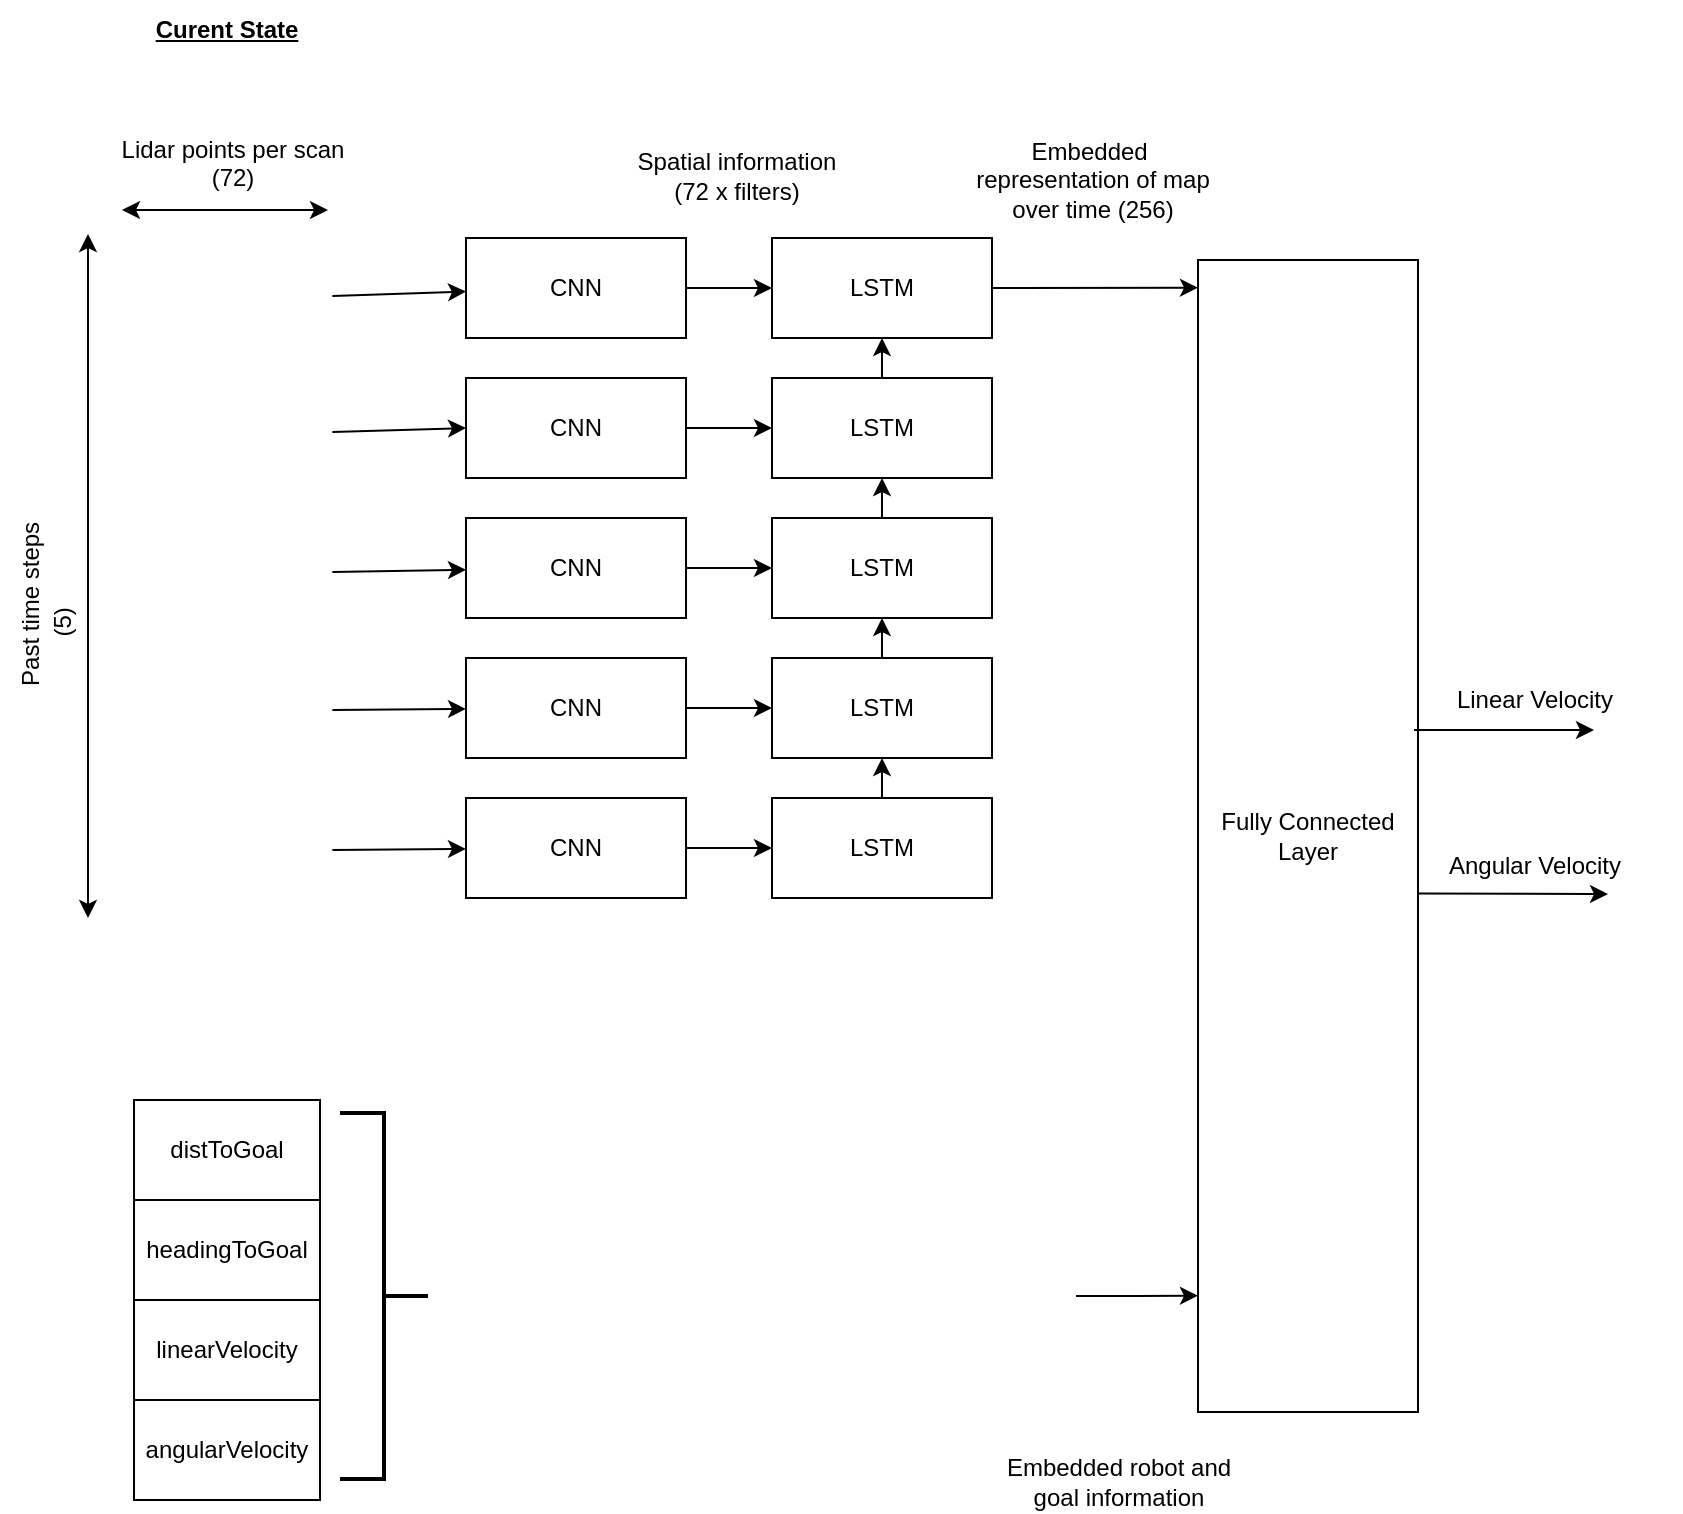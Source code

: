 <mxfile version="26.1.3">
  <diagram name="Page-1" id="2XTDRZ49NLIbL1LMWRJv">
    <mxGraphModel dx="1434" dy="738" grid="0" gridSize="10" guides="1" tooltips="1" connect="1" arrows="1" fold="1" page="1" pageScale="1" pageWidth="850" pageHeight="1100" math="0" shadow="0">
      <root>
        <mxCell id="0" />
        <mxCell id="1" parent="0" />
        <mxCell id="sfyr1FewhB0_T64nZSGB-2" value="CNN" style="html=1;whiteSpace=wrap;" vertex="1" parent="1">
          <mxGeometry x="257" y="163" width="110" height="50" as="geometry" />
        </mxCell>
        <mxCell id="sfyr1FewhB0_T64nZSGB-3" value="CNN" style="html=1;whiteSpace=wrap;" vertex="1" parent="1">
          <mxGeometry x="257" y="233" width="110" height="50" as="geometry" />
        </mxCell>
        <mxCell id="sfyr1FewhB0_T64nZSGB-4" value="CNN" style="html=1;whiteSpace=wrap;" vertex="1" parent="1">
          <mxGeometry x="257" y="303" width="110" height="50" as="geometry" />
        </mxCell>
        <mxCell id="sfyr1FewhB0_T64nZSGB-5" value="CNN" style="html=1;whiteSpace=wrap;" vertex="1" parent="1">
          <mxGeometry x="257" y="373" width="110" height="50" as="geometry" />
        </mxCell>
        <mxCell id="sfyr1FewhB0_T64nZSGB-6" value="CNN" style="html=1;whiteSpace=wrap;" vertex="1" parent="1">
          <mxGeometry x="257" y="443" width="110" height="50" as="geometry" />
        </mxCell>
        <mxCell id="sfyr1FewhB0_T64nZSGB-39" value="" style="shape=image;verticalLabelPosition=bottom;labelBackgroundColor=default;verticalAlign=top;aspect=fixed;imageAspect=0;image=https://support.minitab.com/en-us/minitab/media/generated-content/images/connectline_scatterplot_def.png;" vertex="1" parent="1">
          <mxGeometry x="85" y="434" width="105.19" height="70" as="geometry" />
        </mxCell>
        <mxCell id="sfyr1FewhB0_T64nZSGB-40" value="Lidar points per scan" style="text;html=1;align=center;verticalAlign=middle;whiteSpace=wrap;rounded=0;" vertex="1" parent="1">
          <mxGeometry x="78" y="104" width="124.91" height="30" as="geometry" />
        </mxCell>
        <mxCell id="sfyr1FewhB0_T64nZSGB-44" value="" style="shape=image;verticalLabelPosition=bottom;labelBackgroundColor=default;verticalAlign=top;aspect=fixed;imageAspect=0;image=https://support.minitab.com/en-us/minitab/media/generated-content/images/connectline_scatterplot_def.png;" vertex="1" parent="1">
          <mxGeometry x="85" y="157" width="105.19" height="70" as="geometry" />
        </mxCell>
        <mxCell id="sfyr1FewhB0_T64nZSGB-45" value="" style="shape=image;verticalLabelPosition=bottom;labelBackgroundColor=default;verticalAlign=top;aspect=fixed;imageAspect=0;image=https://support.minitab.com/en-us/minitab/media/generated-content/images/connectline_scatterplot_def.png;" vertex="1" parent="1">
          <mxGeometry x="85" y="225" width="105.19" height="70" as="geometry" />
        </mxCell>
        <mxCell id="sfyr1FewhB0_T64nZSGB-46" value="" style="shape=image;verticalLabelPosition=bottom;labelBackgroundColor=default;verticalAlign=top;aspect=fixed;imageAspect=0;image=https://support.minitab.com/en-us/minitab/media/generated-content/images/connectline_scatterplot_def.png;" vertex="1" parent="1">
          <mxGeometry x="85" y="295" width="105.19" height="70" as="geometry" />
        </mxCell>
        <mxCell id="sfyr1FewhB0_T64nZSGB-47" value="" style="shape=image;verticalLabelPosition=bottom;labelBackgroundColor=default;verticalAlign=top;aspect=fixed;imageAspect=0;image=https://support.minitab.com/en-us/minitab/media/generated-content/images/connectline_scatterplot_def.png;" vertex="1" parent="1">
          <mxGeometry x="85" y="364" width="105.19" height="70" as="geometry" />
        </mxCell>
        <mxCell id="sfyr1FewhB0_T64nZSGB-48" value="" style="endArrow=classic;startArrow=classic;html=1;rounded=0;" edge="1" parent="1">
          <mxGeometry width="50" height="50" relative="1" as="geometry">
            <mxPoint x="85" y="149" as="sourcePoint" />
            <mxPoint x="188" y="149" as="targetPoint" />
          </mxGeometry>
        </mxCell>
        <mxCell id="sfyr1FewhB0_T64nZSGB-49" value="(72)" style="text;html=1;align=center;verticalAlign=middle;whiteSpace=wrap;rounded=0;" vertex="1" parent="1">
          <mxGeometry x="78" y="118" width="124.91" height="30" as="geometry" />
        </mxCell>
        <mxCell id="sfyr1FewhB0_T64nZSGB-52" value="Past time steps" style="text;html=1;align=center;verticalAlign=middle;whiteSpace=wrap;rounded=0;rotation=-90;" vertex="1" parent="1">
          <mxGeometry x="-23" y="331" width="124.91" height="30" as="geometry" />
        </mxCell>
        <mxCell id="sfyr1FewhB0_T64nZSGB-53" value="(5)" style="text;html=1;align=center;verticalAlign=middle;whiteSpace=wrap;rounded=0;rotation=-90;" vertex="1" parent="1">
          <mxGeometry x="-7" y="340" width="124.91" height="30" as="geometry" />
        </mxCell>
        <mxCell id="sfyr1FewhB0_T64nZSGB-54" value="" style="endArrow=classic;startArrow=classic;html=1;rounded=0;" edge="1" parent="1">
          <mxGeometry width="50" height="50" relative="1" as="geometry">
            <mxPoint x="68" y="503" as="sourcePoint" />
            <mxPoint x="68" y="161" as="targetPoint" />
          </mxGeometry>
        </mxCell>
        <mxCell id="sfyr1FewhB0_T64nZSGB-55" value="LSTM" style="html=1;whiteSpace=wrap;" vertex="1" parent="1">
          <mxGeometry x="410" y="163" width="110" height="50" as="geometry" />
        </mxCell>
        <mxCell id="sfyr1FewhB0_T64nZSGB-56" value="LSTM" style="html=1;whiteSpace=wrap;" vertex="1" parent="1">
          <mxGeometry x="410" y="233" width="110" height="50" as="geometry" />
        </mxCell>
        <mxCell id="sfyr1FewhB0_T64nZSGB-57" value="LSTM" style="html=1;whiteSpace=wrap;" vertex="1" parent="1">
          <mxGeometry x="410" y="303" width="110" height="50" as="geometry" />
        </mxCell>
        <mxCell id="sfyr1FewhB0_T64nZSGB-58" value="LSTM" style="html=1;whiteSpace=wrap;" vertex="1" parent="1">
          <mxGeometry x="410" y="373" width="110" height="50" as="geometry" />
        </mxCell>
        <mxCell id="sfyr1FewhB0_T64nZSGB-59" value="LSTM" style="html=1;whiteSpace=wrap;" vertex="1" parent="1">
          <mxGeometry x="410" y="443" width="110" height="50" as="geometry" />
        </mxCell>
        <mxCell id="sfyr1FewhB0_T64nZSGB-60" value="" style="endArrow=classic;html=1;rounded=0;exitX=0.5;exitY=0;exitDx=0;exitDy=0;entryX=0.5;entryY=1;entryDx=0;entryDy=0;" edge="1" parent="1" source="sfyr1FewhB0_T64nZSGB-59" target="sfyr1FewhB0_T64nZSGB-58">
          <mxGeometry width="50" height="50" relative="1" as="geometry">
            <mxPoint x="441" y="342" as="sourcePoint" />
            <mxPoint x="491" y="292" as="targetPoint" />
          </mxGeometry>
        </mxCell>
        <mxCell id="sfyr1FewhB0_T64nZSGB-61" value="" style="endArrow=classic;html=1;rounded=0;exitX=0.5;exitY=0;exitDx=0;exitDy=0;entryX=0.5;entryY=1;entryDx=0;entryDy=0;" edge="1" parent="1" source="sfyr1FewhB0_T64nZSGB-58" target="sfyr1FewhB0_T64nZSGB-57">
          <mxGeometry width="50" height="50" relative="1" as="geometry">
            <mxPoint x="441" y="342" as="sourcePoint" />
            <mxPoint x="491" y="292" as="targetPoint" />
          </mxGeometry>
        </mxCell>
        <mxCell id="sfyr1FewhB0_T64nZSGB-62" value="" style="endArrow=classic;html=1;rounded=0;exitX=0.5;exitY=0;exitDx=0;exitDy=0;entryX=0.5;entryY=1;entryDx=0;entryDy=0;" edge="1" parent="1" source="sfyr1FewhB0_T64nZSGB-57" target="sfyr1FewhB0_T64nZSGB-56">
          <mxGeometry width="50" height="50" relative="1" as="geometry">
            <mxPoint x="592" y="329" as="sourcePoint" />
            <mxPoint x="642" y="279" as="targetPoint" />
          </mxGeometry>
        </mxCell>
        <mxCell id="sfyr1FewhB0_T64nZSGB-63" value="" style="endArrow=classic;html=1;rounded=0;exitX=0.5;exitY=0;exitDx=0;exitDy=0;entryX=0.5;entryY=1;entryDx=0;entryDy=0;" edge="1" parent="1" source="sfyr1FewhB0_T64nZSGB-56" target="sfyr1FewhB0_T64nZSGB-55">
          <mxGeometry width="50" height="50" relative="1" as="geometry">
            <mxPoint x="650" y="306" as="sourcePoint" />
            <mxPoint x="700" y="256" as="targetPoint" />
          </mxGeometry>
        </mxCell>
        <mxCell id="sfyr1FewhB0_T64nZSGB-64" value="" style="endArrow=classic;html=1;rounded=0;exitX=1;exitY=0.5;exitDx=0;exitDy=0;entryX=0;entryY=0.5;entryDx=0;entryDy=0;" edge="1" parent="1" source="sfyr1FewhB0_T64nZSGB-6" target="sfyr1FewhB0_T64nZSGB-59">
          <mxGeometry width="50" height="50" relative="1" as="geometry">
            <mxPoint x="660" y="316" as="sourcePoint" />
            <mxPoint x="710" y="266" as="targetPoint" />
          </mxGeometry>
        </mxCell>
        <mxCell id="sfyr1FewhB0_T64nZSGB-65" value="" style="endArrow=classic;html=1;rounded=0;exitX=1;exitY=0.5;exitDx=0;exitDy=0;" edge="1" parent="1" source="sfyr1FewhB0_T64nZSGB-5" target="sfyr1FewhB0_T64nZSGB-58">
          <mxGeometry width="50" height="50" relative="1" as="geometry">
            <mxPoint x="670" y="326" as="sourcePoint" />
            <mxPoint x="720" y="276" as="targetPoint" />
          </mxGeometry>
        </mxCell>
        <mxCell id="sfyr1FewhB0_T64nZSGB-66" value="" style="endArrow=classic;html=1;rounded=0;exitX=1;exitY=0.5;exitDx=0;exitDy=0;entryX=0;entryY=0.5;entryDx=0;entryDy=0;" edge="1" parent="1" source="sfyr1FewhB0_T64nZSGB-4" target="sfyr1FewhB0_T64nZSGB-57">
          <mxGeometry width="50" height="50" relative="1" as="geometry">
            <mxPoint x="680" y="336" as="sourcePoint" />
            <mxPoint x="730" y="286" as="targetPoint" />
          </mxGeometry>
        </mxCell>
        <mxCell id="sfyr1FewhB0_T64nZSGB-67" value="" style="endArrow=classic;html=1;rounded=0;exitX=1;exitY=0.5;exitDx=0;exitDy=0;entryX=0;entryY=0.5;entryDx=0;entryDy=0;" edge="1" parent="1" source="sfyr1FewhB0_T64nZSGB-3" target="sfyr1FewhB0_T64nZSGB-56">
          <mxGeometry width="50" height="50" relative="1" as="geometry">
            <mxPoint x="690" y="346" as="sourcePoint" />
            <mxPoint x="740" y="296" as="targetPoint" />
          </mxGeometry>
        </mxCell>
        <mxCell id="sfyr1FewhB0_T64nZSGB-68" value="" style="endArrow=classic;html=1;rounded=0;exitX=1;exitY=0.5;exitDx=0;exitDy=0;entryX=0;entryY=0.5;entryDx=0;entryDy=0;" edge="1" parent="1" source="sfyr1FewhB0_T64nZSGB-2" target="sfyr1FewhB0_T64nZSGB-55">
          <mxGeometry width="50" height="50" relative="1" as="geometry">
            <mxPoint x="700" y="356" as="sourcePoint" />
            <mxPoint x="750" y="306" as="targetPoint" />
          </mxGeometry>
        </mxCell>
        <mxCell id="sfyr1FewhB0_T64nZSGB-69" value="" style="endArrow=classic;html=1;rounded=0;exitX=1;exitY=0.5;exitDx=0;exitDy=0;entryX=0;entryY=0.024;entryDx=0;entryDy=0;entryPerimeter=0;" edge="1" parent="1" source="sfyr1FewhB0_T64nZSGB-55" target="sfyr1FewhB0_T64nZSGB-85">
          <mxGeometry width="50" height="50" relative="1" as="geometry">
            <mxPoint x="517" y="219" as="sourcePoint" />
            <mxPoint x="586" y="188" as="targetPoint" />
          </mxGeometry>
        </mxCell>
        <mxCell id="sfyr1FewhB0_T64nZSGB-70" value="Embedded&amp;nbsp; representation of map over time (256)" style="text;html=1;align=center;verticalAlign=middle;whiteSpace=wrap;rounded=0;" vertex="1" parent="1">
          <mxGeometry x="505" y="118" width="131" height="31" as="geometry" />
        </mxCell>
        <mxCell id="sfyr1FewhB0_T64nZSGB-71" value="distToGoal" style="html=1;whiteSpace=wrap;" vertex="1" parent="1">
          <mxGeometry x="91" y="594" width="93" height="50" as="geometry" />
        </mxCell>
        <mxCell id="sfyr1FewhB0_T64nZSGB-72" value="angularVelocity" style="html=1;whiteSpace=wrap;" vertex="1" parent="1">
          <mxGeometry x="91" y="744" width="93" height="50" as="geometry" />
        </mxCell>
        <mxCell id="sfyr1FewhB0_T64nZSGB-73" value="linearVelocity" style="html=1;whiteSpace=wrap;" vertex="1" parent="1">
          <mxGeometry x="91" y="694" width="93" height="50" as="geometry" />
        </mxCell>
        <mxCell id="sfyr1FewhB0_T64nZSGB-74" value="headingToGoal" style="html=1;whiteSpace=wrap;" vertex="1" parent="1">
          <mxGeometry x="91" y="644" width="93" height="50" as="geometry" />
        </mxCell>
        <mxCell id="sfyr1FewhB0_T64nZSGB-76" value="" style="shape=image;verticalLabelPosition=bottom;labelBackgroundColor=default;verticalAlign=top;aspect=fixed;imageAspect=0;image=https://www.researchgate.net/publication/341315024/figure/fig2/AS:890352718344199@1589288038104/A-four-layer-MLP-Because-the-input-layer-does-not-participate-in-the-calculation-this.png;" vertex="1" parent="1">
          <mxGeometry x="232" y="623.5" width="330.02" height="137" as="geometry" />
        </mxCell>
        <mxCell id="sfyr1FewhB0_T64nZSGB-78" value="" style="strokeWidth=2;html=1;shape=mxgraph.flowchart.annotation_2;align=left;labelPosition=right;pointerEvents=1;rotation=-180;" vertex="1" parent="1">
          <mxGeometry x="194" y="600.5" width="44" height="183" as="geometry" />
        </mxCell>
        <mxCell id="sfyr1FewhB0_T64nZSGB-85" value="Fully Connected Layer" style="html=1;whiteSpace=wrap;" vertex="1" parent="1">
          <mxGeometry x="623" y="174" width="110" height="576" as="geometry" />
        </mxCell>
        <mxCell id="sfyr1FewhB0_T64nZSGB-86" value="" style="endArrow=classic;html=1;rounded=0;exitX=1;exitY=0.5;exitDx=0;exitDy=0;entryX=0;entryY=0.5;entryDx=0;entryDy=0;" edge="1" parent="1" source="sfyr1FewhB0_T64nZSGB-45" target="sfyr1FewhB0_T64nZSGB-3">
          <mxGeometry width="50" height="50" relative="1" as="geometry">
            <mxPoint x="350" y="268" as="sourcePoint" />
            <mxPoint x="225" y="249" as="targetPoint" />
          </mxGeometry>
        </mxCell>
        <mxCell id="sfyr1FewhB0_T64nZSGB-87" value="" style="endArrow=classic;html=1;rounded=0;exitX=1;exitY=0.5;exitDx=0;exitDy=0;" edge="1" parent="1" source="sfyr1FewhB0_T64nZSGB-44" target="sfyr1FewhB0_T64nZSGB-2">
          <mxGeometry width="50" height="50" relative="1" as="geometry">
            <mxPoint x="360" y="278" as="sourcePoint" />
            <mxPoint x="403" y="278" as="targetPoint" />
          </mxGeometry>
        </mxCell>
        <mxCell id="sfyr1FewhB0_T64nZSGB-88" value="" style="endArrow=classic;html=1;rounded=0;exitX=1;exitY=0.5;exitDx=0;exitDy=0;" edge="1" parent="1" source="sfyr1FewhB0_T64nZSGB-46" target="sfyr1FewhB0_T64nZSGB-4">
          <mxGeometry width="50" height="50" relative="1" as="geometry">
            <mxPoint x="370" y="288" as="sourcePoint" />
            <mxPoint x="413" y="288" as="targetPoint" />
          </mxGeometry>
        </mxCell>
        <mxCell id="sfyr1FewhB0_T64nZSGB-89" value="" style="endArrow=classic;html=1;rounded=0;exitX=1;exitY=0.5;exitDx=0;exitDy=0;" edge="1" parent="1" source="sfyr1FewhB0_T64nZSGB-47" target="sfyr1FewhB0_T64nZSGB-5">
          <mxGeometry width="50" height="50" relative="1" as="geometry">
            <mxPoint x="380" y="298" as="sourcePoint" />
            <mxPoint x="423" y="298" as="targetPoint" />
          </mxGeometry>
        </mxCell>
        <mxCell id="sfyr1FewhB0_T64nZSGB-90" value="" style="endArrow=classic;html=1;rounded=0;exitX=1;exitY=0.5;exitDx=0;exitDy=0;" edge="1" parent="1" source="sfyr1FewhB0_T64nZSGB-39" target="sfyr1FewhB0_T64nZSGB-6">
          <mxGeometry width="50" height="50" relative="1" as="geometry">
            <mxPoint x="390" y="308" as="sourcePoint" />
            <mxPoint x="433" y="308" as="targetPoint" />
          </mxGeometry>
        </mxCell>
        <mxCell id="sfyr1FewhB0_T64nZSGB-91" value="Spatial information&lt;div&gt;(72 x filters)&lt;/div&gt;" style="text;html=1;align=center;verticalAlign=middle;whiteSpace=wrap;rounded=0;" vertex="1" parent="1">
          <mxGeometry x="320" y="116" width="145" height="32" as="geometry" />
        </mxCell>
        <mxCell id="sfyr1FewhB0_T64nZSGB-93" style="edgeStyle=orthogonalEdgeStyle;rounded=0;orthogonalLoop=1;jettySize=auto;html=1;exitX=1;exitY=0.5;exitDx=0;exitDy=0;entryX=0;entryY=0.899;entryDx=0;entryDy=0;entryPerimeter=0;" edge="1" parent="1" source="sfyr1FewhB0_T64nZSGB-76" target="sfyr1FewhB0_T64nZSGB-85">
          <mxGeometry relative="1" as="geometry" />
        </mxCell>
        <mxCell id="sfyr1FewhB0_T64nZSGB-94" value="" style="endArrow=classic;html=1;rounded=0;exitX=0.982;exitY=0.408;exitDx=0;exitDy=0;exitPerimeter=0;" edge="1" parent="1" source="sfyr1FewhB0_T64nZSGB-85">
          <mxGeometry width="50" height="50" relative="1" as="geometry">
            <mxPoint x="752" y="394" as="sourcePoint" />
            <mxPoint x="821" y="409" as="targetPoint" />
          </mxGeometry>
        </mxCell>
        <mxCell id="sfyr1FewhB0_T64nZSGB-96" value="" style="endArrow=classic;html=1;rounded=0;exitX=1;exitY=0.55;exitDx=0;exitDy=0;exitPerimeter=0;" edge="1" parent="1" source="sfyr1FewhB0_T64nZSGB-85">
          <mxGeometry width="50" height="50" relative="1" as="geometry">
            <mxPoint x="741" y="419" as="sourcePoint" />
            <mxPoint x="828" y="491" as="targetPoint" />
          </mxGeometry>
        </mxCell>
        <mxCell id="sfyr1FewhB0_T64nZSGB-97" value="Linear Velocity" style="text;html=1;align=center;verticalAlign=middle;whiteSpace=wrap;rounded=0;" vertex="1" parent="1">
          <mxGeometry x="719" y="378" width="145" height="32" as="geometry" />
        </mxCell>
        <mxCell id="sfyr1FewhB0_T64nZSGB-98" value="Angular Velocity" style="text;html=1;align=center;verticalAlign=middle;whiteSpace=wrap;rounded=0;" vertex="1" parent="1">
          <mxGeometry x="719" y="461" width="145" height="32" as="geometry" />
        </mxCell>
        <mxCell id="sfyr1FewhB0_T64nZSGB-99" value="&lt;b&gt;&lt;u&gt;Curent State&lt;/u&gt;&lt;/b&gt;" style="text;html=1;align=center;verticalAlign=middle;whiteSpace=wrap;rounded=0;" vertex="1" parent="1">
          <mxGeometry x="96" y="44" width="83" height="30" as="geometry" />
        </mxCell>
        <mxCell id="sfyr1FewhB0_T64nZSGB-100" value="Embedded robot and goal information" style="text;html=1;align=center;verticalAlign=middle;whiteSpace=wrap;rounded=0;" vertex="1" parent="1">
          <mxGeometry x="518" y="769" width="131" height="31" as="geometry" />
        </mxCell>
      </root>
    </mxGraphModel>
  </diagram>
</mxfile>
